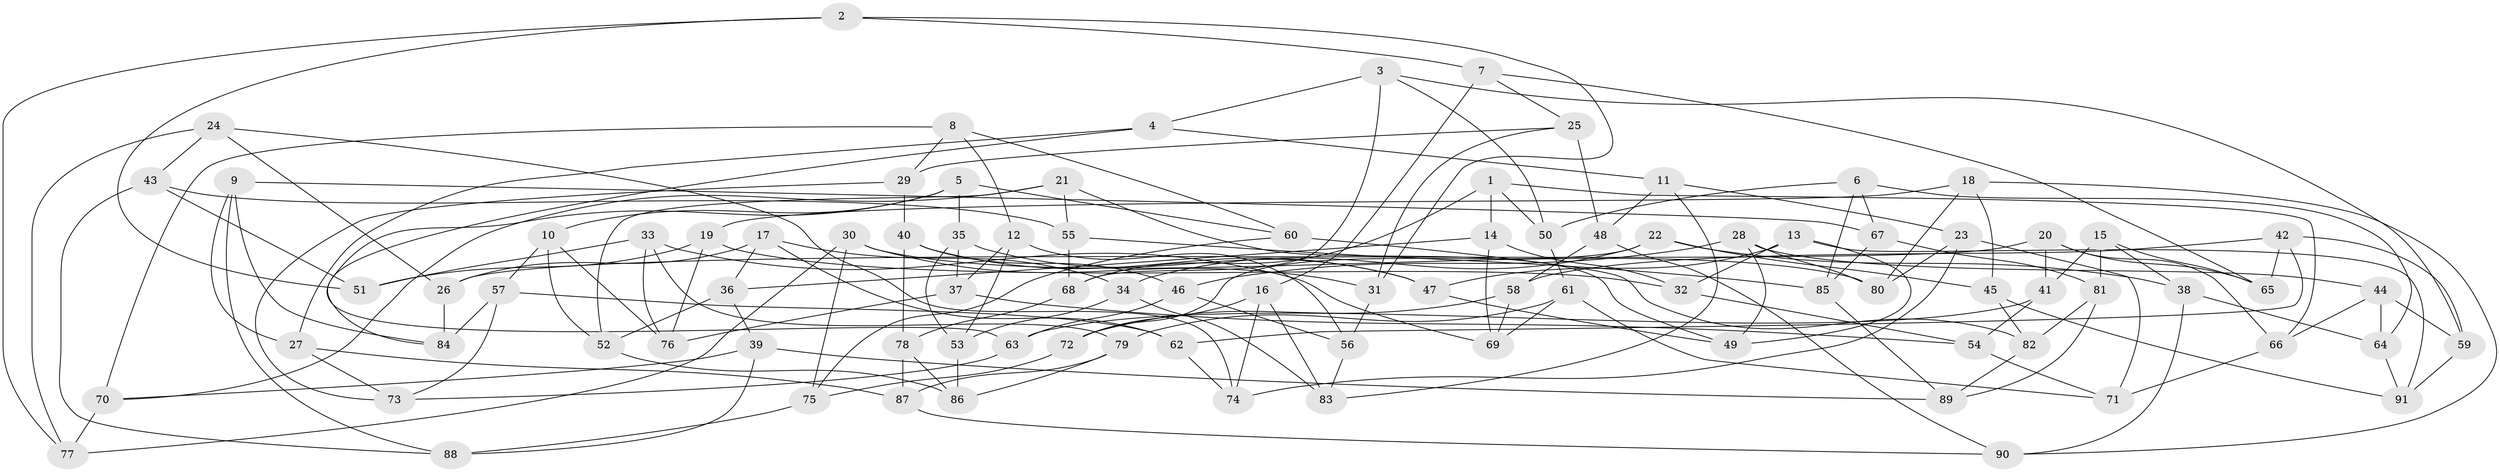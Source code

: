 // Generated by graph-tools (version 1.1) at 2025/59/03/09/25 04:59:23]
// undirected, 91 vertices, 182 edges
graph export_dot {
graph [start="1"]
  node [color=gray90,style=filled];
  1;
  2;
  3;
  4;
  5;
  6;
  7;
  8;
  9;
  10;
  11;
  12;
  13;
  14;
  15;
  16;
  17;
  18;
  19;
  20;
  21;
  22;
  23;
  24;
  25;
  26;
  27;
  28;
  29;
  30;
  31;
  32;
  33;
  34;
  35;
  36;
  37;
  38;
  39;
  40;
  41;
  42;
  43;
  44;
  45;
  46;
  47;
  48;
  49;
  50;
  51;
  52;
  53;
  54;
  55;
  56;
  57;
  58;
  59;
  60;
  61;
  62;
  63;
  64;
  65;
  66;
  67;
  68;
  69;
  70;
  71;
  72;
  73;
  74;
  75;
  76;
  77;
  78;
  79;
  80;
  81;
  82;
  83;
  84;
  85;
  86;
  87;
  88;
  89;
  90;
  91;
  1 -- 14;
  1 -- 68;
  1 -- 66;
  1 -- 50;
  2 -- 77;
  2 -- 7;
  2 -- 51;
  2 -- 31;
  3 -- 68;
  3 -- 59;
  3 -- 4;
  3 -- 50;
  4 -- 11;
  4 -- 27;
  4 -- 63;
  5 -- 84;
  5 -- 60;
  5 -- 10;
  5 -- 35;
  6 -- 85;
  6 -- 50;
  6 -- 67;
  6 -- 64;
  7 -- 16;
  7 -- 25;
  7 -- 65;
  8 -- 60;
  8 -- 29;
  8 -- 70;
  8 -- 12;
  9 -- 67;
  9 -- 27;
  9 -- 84;
  9 -- 88;
  10 -- 57;
  10 -- 76;
  10 -- 52;
  11 -- 48;
  11 -- 83;
  11 -- 23;
  12 -- 37;
  12 -- 56;
  12 -- 53;
  13 -- 47;
  13 -- 49;
  13 -- 32;
  13 -- 91;
  14 -- 69;
  14 -- 36;
  14 -- 32;
  15 -- 65;
  15 -- 41;
  15 -- 81;
  15 -- 38;
  16 -- 74;
  16 -- 72;
  16 -- 83;
  17 -- 36;
  17 -- 26;
  17 -- 62;
  17 -- 34;
  18 -- 80;
  18 -- 45;
  18 -- 19;
  18 -- 90;
  19 -- 76;
  19 -- 51;
  19 -- 32;
  20 -- 41;
  20 -- 26;
  20 -- 66;
  20 -- 65;
  21 -- 49;
  21 -- 52;
  21 -- 55;
  21 -- 70;
  22 -- 72;
  22 -- 38;
  22 -- 45;
  22 -- 34;
  23 -- 74;
  23 -- 80;
  23 -- 71;
  24 -- 74;
  24 -- 26;
  24 -- 77;
  24 -- 43;
  25 -- 48;
  25 -- 31;
  25 -- 29;
  26 -- 84;
  27 -- 73;
  27 -- 87;
  28 -- 80;
  28 -- 46;
  28 -- 49;
  28 -- 44;
  29 -- 73;
  29 -- 40;
  30 -- 75;
  30 -- 77;
  30 -- 80;
  30 -- 31;
  31 -- 56;
  32 -- 54;
  33 -- 79;
  33 -- 69;
  33 -- 76;
  33 -- 51;
  34 -- 53;
  34 -- 83;
  35 -- 53;
  35 -- 47;
  35 -- 37;
  36 -- 52;
  36 -- 39;
  37 -- 76;
  37 -- 54;
  38 -- 90;
  38 -- 64;
  39 -- 89;
  39 -- 88;
  39 -- 70;
  40 -- 46;
  40 -- 78;
  40 -- 47;
  41 -- 63;
  41 -- 54;
  42 -- 62;
  42 -- 58;
  42 -- 65;
  42 -- 59;
  43 -- 51;
  43 -- 88;
  43 -- 55;
  44 -- 64;
  44 -- 59;
  44 -- 66;
  45 -- 82;
  45 -- 91;
  46 -- 63;
  46 -- 56;
  47 -- 49;
  48 -- 58;
  48 -- 90;
  50 -- 61;
  52 -- 86;
  53 -- 86;
  54 -- 71;
  55 -- 85;
  55 -- 68;
  56 -- 83;
  57 -- 62;
  57 -- 84;
  57 -- 73;
  58 -- 72;
  58 -- 69;
  59 -- 91;
  60 -- 82;
  60 -- 75;
  61 -- 79;
  61 -- 69;
  61 -- 71;
  62 -- 74;
  63 -- 73;
  64 -- 91;
  66 -- 71;
  67 -- 81;
  67 -- 85;
  68 -- 78;
  70 -- 77;
  72 -- 75;
  75 -- 88;
  78 -- 86;
  78 -- 87;
  79 -- 86;
  79 -- 87;
  81 -- 89;
  81 -- 82;
  82 -- 89;
  85 -- 89;
  87 -- 90;
}

